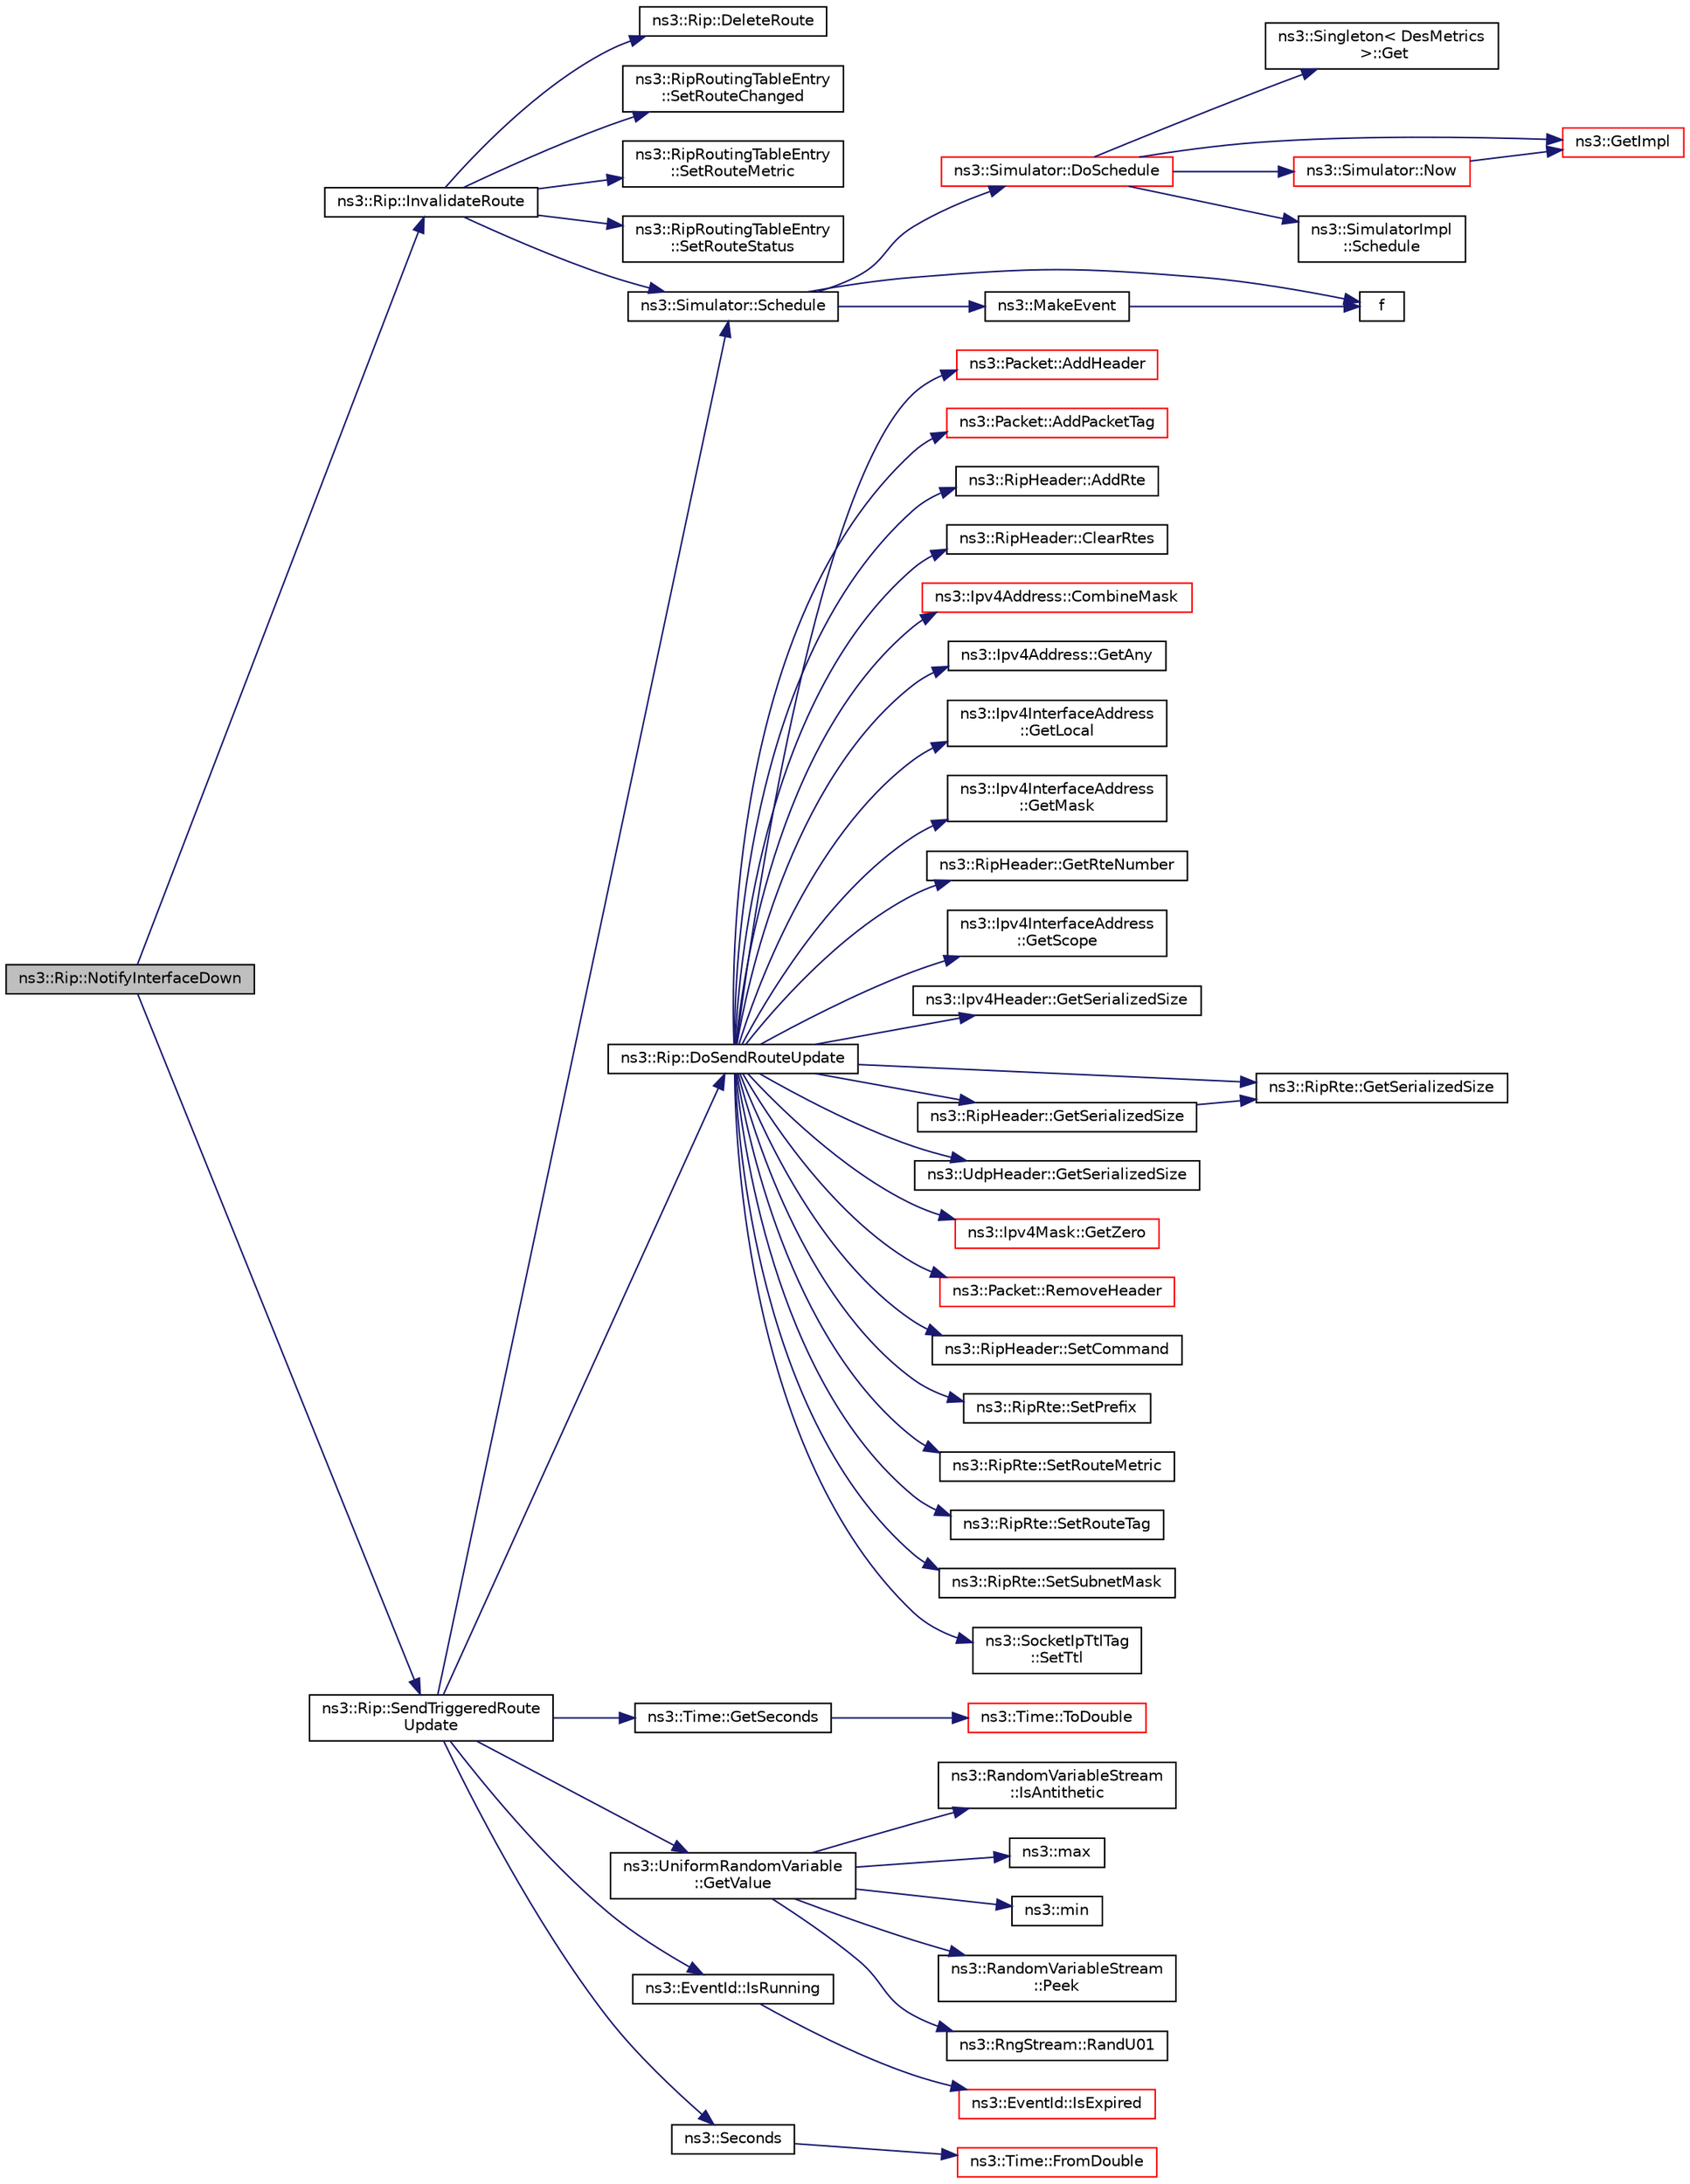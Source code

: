 digraph "ns3::Rip::NotifyInterfaceDown"
{
 // LATEX_PDF_SIZE
  edge [fontname="Helvetica",fontsize="10",labelfontname="Helvetica",labelfontsize="10"];
  node [fontname="Helvetica",fontsize="10",shape=record];
  rankdir="LR";
  Node1 [label="ns3::Rip::NotifyInterfaceDown",height=0.2,width=0.4,color="black", fillcolor="grey75", style="filled", fontcolor="black",tooltip=" "];
  Node1 -> Node2 [color="midnightblue",fontsize="10",style="solid",fontname="Helvetica"];
  Node2 [label="ns3::Rip::InvalidateRoute",height=0.2,width=0.4,color="black", fillcolor="white", style="filled",URL="$classns3_1_1_rip.html#a48b295877e349360bf978c250ae59083",tooltip="Invalidate a route."];
  Node2 -> Node3 [color="midnightblue",fontsize="10",style="solid",fontname="Helvetica"];
  Node3 [label="ns3::Rip::DeleteRoute",height=0.2,width=0.4,color="black", fillcolor="white", style="filled",URL="$classns3_1_1_rip.html#a4613413ac628e8313c26d5ea6ed99761",tooltip="Delete a route."];
  Node2 -> Node4 [color="midnightblue",fontsize="10",style="solid",fontname="Helvetica"];
  Node4 [label="ns3::Simulator::Schedule",height=0.2,width=0.4,color="black", fillcolor="white", style="filled",URL="$classns3_1_1_simulator.html#a3da7d28335c8ac0e3e86781f766df241",tooltip="Schedule an event to expire after delay."];
  Node4 -> Node5 [color="midnightblue",fontsize="10",style="solid",fontname="Helvetica"];
  Node5 [label="ns3::Simulator::DoSchedule",height=0.2,width=0.4,color="red", fillcolor="white", style="filled",URL="$classns3_1_1_simulator.html#a47af23973938819bdc89cb2807e09ed5",tooltip="Implementation of the various Schedule methods."];
  Node5 -> Node6 [color="midnightblue",fontsize="10",style="solid",fontname="Helvetica"];
  Node6 [label="ns3::Singleton\< DesMetrics\l \>::Get",height=0.2,width=0.4,color="black", fillcolor="white", style="filled",URL="$classns3_1_1_singleton.html#a80a2cd3c25a27ea72add7a9f7a141ffa",tooltip="Get a pointer to the singleton instance."];
  Node5 -> Node7 [color="midnightblue",fontsize="10",style="solid",fontname="Helvetica"];
  Node7 [label="ns3::GetImpl",height=0.2,width=0.4,color="red", fillcolor="white", style="filled",URL="$group__simulator.html#ga42eb4eddad41528d4d99794a3dae3fd0",tooltip="Get the SimulatorImpl singleton."];
  Node5 -> Node43 [color="midnightblue",fontsize="10",style="solid",fontname="Helvetica"];
  Node43 [label="ns3::Simulator::Now",height=0.2,width=0.4,color="red", fillcolor="white", style="filled",URL="$classns3_1_1_simulator.html#ac3178fa975b419f7875e7105be122800",tooltip="Return the current simulation virtual time."];
  Node43 -> Node7 [color="midnightblue",fontsize="10",style="solid",fontname="Helvetica"];
  Node5 -> Node57 [color="midnightblue",fontsize="10",style="solid",fontname="Helvetica"];
  Node57 [label="ns3::SimulatorImpl\l::Schedule",height=0.2,width=0.4,color="black", fillcolor="white", style="filled",URL="$classns3_1_1_simulator_impl.html#a24eac97ca7dc0e64162e3596064cfb5c",tooltip="Schedule a future event execution (in the same context)."];
  Node4 -> Node65 [color="midnightblue",fontsize="10",style="solid",fontname="Helvetica"];
  Node65 [label="f",height=0.2,width=0.4,color="black", fillcolor="white", style="filled",URL="$80211b_8c.html#ae7ffc1a8f84fa47a0812b2f2b9627132",tooltip=" "];
  Node4 -> Node66 [color="midnightblue",fontsize="10",style="solid",fontname="Helvetica"];
  Node66 [label="ns3::MakeEvent",height=0.2,width=0.4,color="black", fillcolor="white", style="filled",URL="$group__makeeventfnptr.html#ga289a28a2497c18a9bd299e5e2014094b",tooltip="Make an EventImpl from a function pointer taking varying numbers of arguments."];
  Node66 -> Node65 [color="midnightblue",fontsize="10",style="solid",fontname="Helvetica"];
  Node2 -> Node67 [color="midnightblue",fontsize="10",style="solid",fontname="Helvetica"];
  Node67 [label="ns3::RipRoutingTableEntry\l::SetRouteChanged",height=0.2,width=0.4,color="black", fillcolor="white", style="filled",URL="$classns3_1_1_rip_routing_table_entry.html#aa0914dbb327830d3d4e9f5707a0f1f5c",tooltip="Set the route as changed."];
  Node2 -> Node68 [color="midnightblue",fontsize="10",style="solid",fontname="Helvetica"];
  Node68 [label="ns3::RipRoutingTableEntry\l::SetRouteMetric",height=0.2,width=0.4,color="black", fillcolor="white", style="filled",URL="$classns3_1_1_rip_routing_table_entry.html#a0142d500046ef047a80ec00edbfac762",tooltip="Set the route metric."];
  Node2 -> Node69 [color="midnightblue",fontsize="10",style="solid",fontname="Helvetica"];
  Node69 [label="ns3::RipRoutingTableEntry\l::SetRouteStatus",height=0.2,width=0.4,color="black", fillcolor="white", style="filled",URL="$classns3_1_1_rip_routing_table_entry.html#a3ec44473d5fbeeddeb111fe9964d6adc",tooltip="Set the route status."];
  Node1 -> Node70 [color="midnightblue",fontsize="10",style="solid",fontname="Helvetica"];
  Node70 [label="ns3::Rip::SendTriggeredRoute\lUpdate",height=0.2,width=0.4,color="black", fillcolor="white", style="filled",URL="$classns3_1_1_rip.html#aee5d3efe6b4dbcd128018f49b981fd7c",tooltip="Send Triggered Routing Updates on all interfaces."];
  Node70 -> Node71 [color="midnightblue",fontsize="10",style="solid",fontname="Helvetica"];
  Node71 [label="ns3::Rip::DoSendRouteUpdate",height=0.2,width=0.4,color="black", fillcolor="white", style="filled",URL="$classns3_1_1_rip.html#a106f73869862c38c070faec379542e05",tooltip="Send Routing Updates on all interfaces."];
  Node71 -> Node72 [color="midnightblue",fontsize="10",style="solid",fontname="Helvetica"];
  Node72 [label="ns3::Packet::AddHeader",height=0.2,width=0.4,color="red", fillcolor="white", style="filled",URL="$classns3_1_1_packet.html#a465108c595a0bc592095cbcab1832ed8",tooltip="Add header to this packet."];
  Node71 -> Node111 [color="midnightblue",fontsize="10",style="solid",fontname="Helvetica"];
  Node111 [label="ns3::Packet::AddPacketTag",height=0.2,width=0.4,color="red", fillcolor="white", style="filled",URL="$classns3_1_1_packet.html#ac4a6bcd77e58bdc14c42a7d572d66cc9",tooltip="Add a packet tag."];
  Node71 -> Node117 [color="midnightblue",fontsize="10",style="solid",fontname="Helvetica"];
  Node117 [label="ns3::RipHeader::AddRte",height=0.2,width=0.4,color="black", fillcolor="white", style="filled",URL="$classns3_1_1_rip_header.html#a6c32234456f7341b66b3f7be38ccb249",tooltip="Add a RTE to the message."];
  Node71 -> Node118 [color="midnightblue",fontsize="10",style="solid",fontname="Helvetica"];
  Node118 [label="ns3::RipHeader::ClearRtes",height=0.2,width=0.4,color="black", fillcolor="white", style="filled",URL="$classns3_1_1_rip_header.html#ab1c9854e4490e4edf68532e4d44bfdf2",tooltip="Clear all the RTEs from the header."];
  Node71 -> Node119 [color="midnightblue",fontsize="10",style="solid",fontname="Helvetica"];
  Node119 [label="ns3::Ipv4Address::CombineMask",height=0.2,width=0.4,color="red", fillcolor="white", style="filled",URL="$classns3_1_1_ipv4_address.html#adfdc8899f368a102d7286f7110866d57",tooltip="Combine this address with a network mask."];
  Node71 -> Node123 [color="midnightblue",fontsize="10",style="solid",fontname="Helvetica"];
  Node123 [label="ns3::Ipv4Address::GetAny",height=0.2,width=0.4,color="black", fillcolor="white", style="filled",URL="$classns3_1_1_ipv4_address.html#a7a39b330c8e701183a411d5779fca1a4",tooltip=" "];
  Node71 -> Node124 [color="midnightblue",fontsize="10",style="solid",fontname="Helvetica"];
  Node124 [label="ns3::Ipv4InterfaceAddress\l::GetLocal",height=0.2,width=0.4,color="black", fillcolor="white", style="filled",URL="$classns3_1_1_ipv4_interface_address.html#a6d04c0c9e2a4ab8a9d73c5edf7a93072",tooltip="Get the local address."];
  Node71 -> Node125 [color="midnightblue",fontsize="10",style="solid",fontname="Helvetica"];
  Node125 [label="ns3::Ipv4InterfaceAddress\l::GetMask",height=0.2,width=0.4,color="black", fillcolor="white", style="filled",URL="$classns3_1_1_ipv4_interface_address.html#a5bbf2672568c72ebbb543f38c59dd29c",tooltip="Get the network mask."];
  Node71 -> Node126 [color="midnightblue",fontsize="10",style="solid",fontname="Helvetica"];
  Node126 [label="ns3::RipHeader::GetRteNumber",height=0.2,width=0.4,color="black", fillcolor="white", style="filled",URL="$classns3_1_1_rip_header.html#ac42969154d32929b17489fdedaccee9a",tooltip="Get the number of RTE included in the message."];
  Node71 -> Node127 [color="midnightblue",fontsize="10",style="solid",fontname="Helvetica"];
  Node127 [label="ns3::Ipv4InterfaceAddress\l::GetScope",height=0.2,width=0.4,color="black", fillcolor="white", style="filled",URL="$classns3_1_1_ipv4_interface_address.html#a1eebea169cc491e509c930714aecc474",tooltip="Get address scope."];
  Node71 -> Node128 [color="midnightblue",fontsize="10",style="solid",fontname="Helvetica"];
  Node128 [label="ns3::Ipv4Header::GetSerializedSize",height=0.2,width=0.4,color="black", fillcolor="white", style="filled",URL="$classns3_1_1_ipv4_header.html#a27c4e4f872735a9041500bb0e5b3c11d",tooltip=" "];
  Node71 -> Node129 [color="midnightblue",fontsize="10",style="solid",fontname="Helvetica"];
  Node129 [label="ns3::RipRte::GetSerializedSize",height=0.2,width=0.4,color="black", fillcolor="white", style="filled",URL="$classns3_1_1_rip_rte.html#a8b28bd7b972726331148792136d2a8df",tooltip="Get the serialized size of the packet."];
  Node71 -> Node130 [color="midnightblue",fontsize="10",style="solid",fontname="Helvetica"];
  Node130 [label="ns3::RipHeader::GetSerializedSize",height=0.2,width=0.4,color="black", fillcolor="white", style="filled",URL="$classns3_1_1_rip_header.html#a7255f40c616486a9b13f3d68d4e6a8cf",tooltip="Get the serialized size of the packet."];
  Node130 -> Node129 [color="midnightblue",fontsize="10",style="solid",fontname="Helvetica"];
  Node71 -> Node131 [color="midnightblue",fontsize="10",style="solid",fontname="Helvetica"];
  Node131 [label="ns3::UdpHeader::GetSerializedSize",height=0.2,width=0.4,color="black", fillcolor="white", style="filled",URL="$classns3_1_1_udp_header.html#a373a84b58a2d76e250778866e024e982",tooltip=" "];
  Node71 -> Node132 [color="midnightblue",fontsize="10",style="solid",fontname="Helvetica"];
  Node132 [label="ns3::Ipv4Mask::GetZero",height=0.2,width=0.4,color="red", fillcolor="white", style="filled",URL="$classns3_1_1_ipv4_mask.html#ac2dda492011ede8350008d753d278998",tooltip=" "];
  Node71 -> Node134 [color="midnightblue",fontsize="10",style="solid",fontname="Helvetica"];
  Node134 [label="ns3::Packet::RemoveHeader",height=0.2,width=0.4,color="red", fillcolor="white", style="filled",URL="$classns3_1_1_packet.html#a0961eccf975d75f902d40956c93ba63e",tooltip="Deserialize and remove the header from the internal buffer."];
  Node71 -> Node138 [color="midnightblue",fontsize="10",style="solid",fontname="Helvetica"];
  Node138 [label="ns3::RipHeader::SetCommand",height=0.2,width=0.4,color="black", fillcolor="white", style="filled",URL="$classns3_1_1_rip_header.html#a8c19b80a57e0f5120e280225cf062b2a",tooltip="Set the command."];
  Node71 -> Node139 [color="midnightblue",fontsize="10",style="solid",fontname="Helvetica"];
  Node139 [label="ns3::RipRte::SetPrefix",height=0.2,width=0.4,color="black", fillcolor="white", style="filled",URL="$classns3_1_1_rip_rte.html#a3c90b708b76c43b686c76d63fbc7422e",tooltip="Set the prefix."];
  Node71 -> Node140 [color="midnightblue",fontsize="10",style="solid",fontname="Helvetica"];
  Node140 [label="ns3::RipRte::SetRouteMetric",height=0.2,width=0.4,color="black", fillcolor="white", style="filled",URL="$classns3_1_1_rip_rte.html#a1ca87124272e6d326588ff5cdb0d03de",tooltip="Set the route metric."];
  Node71 -> Node141 [color="midnightblue",fontsize="10",style="solid",fontname="Helvetica"];
  Node141 [label="ns3::RipRte::SetRouteTag",height=0.2,width=0.4,color="black", fillcolor="white", style="filled",URL="$classns3_1_1_rip_rte.html#ad01bfc28a5ca8c42fb847410de179a66",tooltip="Set the route tag."];
  Node71 -> Node142 [color="midnightblue",fontsize="10",style="solid",fontname="Helvetica"];
  Node142 [label="ns3::RipRte::SetSubnetMask",height=0.2,width=0.4,color="black", fillcolor="white", style="filled",URL="$classns3_1_1_rip_rte.html#a0b806b2874053eed903b2d4286c37bbd",tooltip="Set the subnet mask."];
  Node71 -> Node143 [color="midnightblue",fontsize="10",style="solid",fontname="Helvetica"];
  Node143 [label="ns3::SocketIpTtlTag\l::SetTtl",height=0.2,width=0.4,color="black", fillcolor="white", style="filled",URL="$classns3_1_1_socket_ip_ttl_tag.html#a48f236b4dde3533b9ab16372cf6c5237",tooltip="Set the tag's TTL."];
  Node70 -> Node144 [color="midnightblue",fontsize="10",style="solid",fontname="Helvetica"];
  Node144 [label="ns3::Time::GetSeconds",height=0.2,width=0.4,color="black", fillcolor="white", style="filled",URL="$classns3_1_1_time.html#a27cb7c22324e0447740929b024dbeb66",tooltip="Get an approximation of the time stored in this instance in the indicated unit."];
  Node144 -> Node145 [color="midnightblue",fontsize="10",style="solid",fontname="Helvetica"];
  Node145 [label="ns3::Time::ToDouble",height=0.2,width=0.4,color="red", fillcolor="white", style="filled",URL="$classns3_1_1_time.html#a1f1f3acb86e4ed17643ef4a9ed1564fe",tooltip="Get the Time value expressed in a particular unit."];
  Node70 -> Node158 [color="midnightblue",fontsize="10",style="solid",fontname="Helvetica"];
  Node158 [label="ns3::UniformRandomVariable\l::GetValue",height=0.2,width=0.4,color="black", fillcolor="white", style="filled",URL="$classns3_1_1_uniform_random_variable.html#a03822d8c86ac51e9aa83bbc73041386b",tooltip="Get the next random value, as a double in the specified range ."];
  Node158 -> Node159 [color="midnightblue",fontsize="10",style="solid",fontname="Helvetica"];
  Node159 [label="ns3::RandomVariableStream\l::IsAntithetic",height=0.2,width=0.4,color="black", fillcolor="white", style="filled",URL="$classns3_1_1_random_variable_stream.html#ae8f50692f36f1403a22d0cbb9c488db2",tooltip="Check if antithetic values will be generated."];
  Node158 -> Node114 [color="midnightblue",fontsize="10",style="solid",fontname="Helvetica"];
  Node114 [label="ns3::max",height=0.2,width=0.4,color="black", fillcolor="white", style="filled",URL="$namespacens3.html#a548291fa9e4e7d6a57814dfcbbebce9b",tooltip=" "];
  Node158 -> Node160 [color="midnightblue",fontsize="10",style="solid",fontname="Helvetica"];
  Node160 [label="ns3::min",height=0.2,width=0.4,color="black", fillcolor="white", style="filled",URL="$namespacens3.html#a66840605409c3caeff0d2a728b68dc6d",tooltip=" "];
  Node158 -> Node161 [color="midnightblue",fontsize="10",style="solid",fontname="Helvetica"];
  Node161 [label="ns3::RandomVariableStream\l::Peek",height=0.2,width=0.4,color="black", fillcolor="white", style="filled",URL="$classns3_1_1_random_variable_stream.html#a72b37a5c0a574a51df77d378d9101936",tooltip="Get the pointer to the underlying RngStream."];
  Node158 -> Node162 [color="midnightblue",fontsize="10",style="solid",fontname="Helvetica"];
  Node162 [label="ns3::RngStream::RandU01",height=0.2,width=0.4,color="black", fillcolor="white", style="filled",URL="$classns3_1_1_rng_stream.html#a46be36426b8bc712e9de468b63558c22",tooltip="Generate the next random number for this stream."];
  Node70 -> Node163 [color="midnightblue",fontsize="10",style="solid",fontname="Helvetica"];
  Node163 [label="ns3::EventId::IsRunning",height=0.2,width=0.4,color="black", fillcolor="white", style="filled",URL="$classns3_1_1_event_id.html#a8b41e6f8c54db6bede8a7dcaf917074a",tooltip="This method is syntactic sugar for !IsExpired()."];
  Node163 -> Node164 [color="midnightblue",fontsize="10",style="solid",fontname="Helvetica"];
  Node164 [label="ns3::EventId::IsExpired",height=0.2,width=0.4,color="red", fillcolor="white", style="filled",URL="$classns3_1_1_event_id.html#acc25141054209b1a286a5471a51bd0c0",tooltip="This method is syntactic sugar for the ns3::Simulator::IsExpired method."];
  Node70 -> Node4 [color="midnightblue",fontsize="10",style="solid",fontname="Helvetica"];
  Node70 -> Node167 [color="midnightblue",fontsize="10",style="solid",fontname="Helvetica"];
  Node167 [label="ns3::Seconds",height=0.2,width=0.4,color="black", fillcolor="white", style="filled",URL="$group__timecivil.html#ga33c34b816f8ff6628e33d5c8e9713b9e",tooltip="Construct a Time in the indicated unit."];
  Node167 -> Node153 [color="midnightblue",fontsize="10",style="solid",fontname="Helvetica"];
  Node153 [label="ns3::Time::FromDouble",height=0.2,width=0.4,color="red", fillcolor="white", style="filled",URL="$classns3_1_1_time.html#a60e845f4a74e62495b86356afe604cb4",tooltip="Create a Time equal to value in unit unit."];
}
